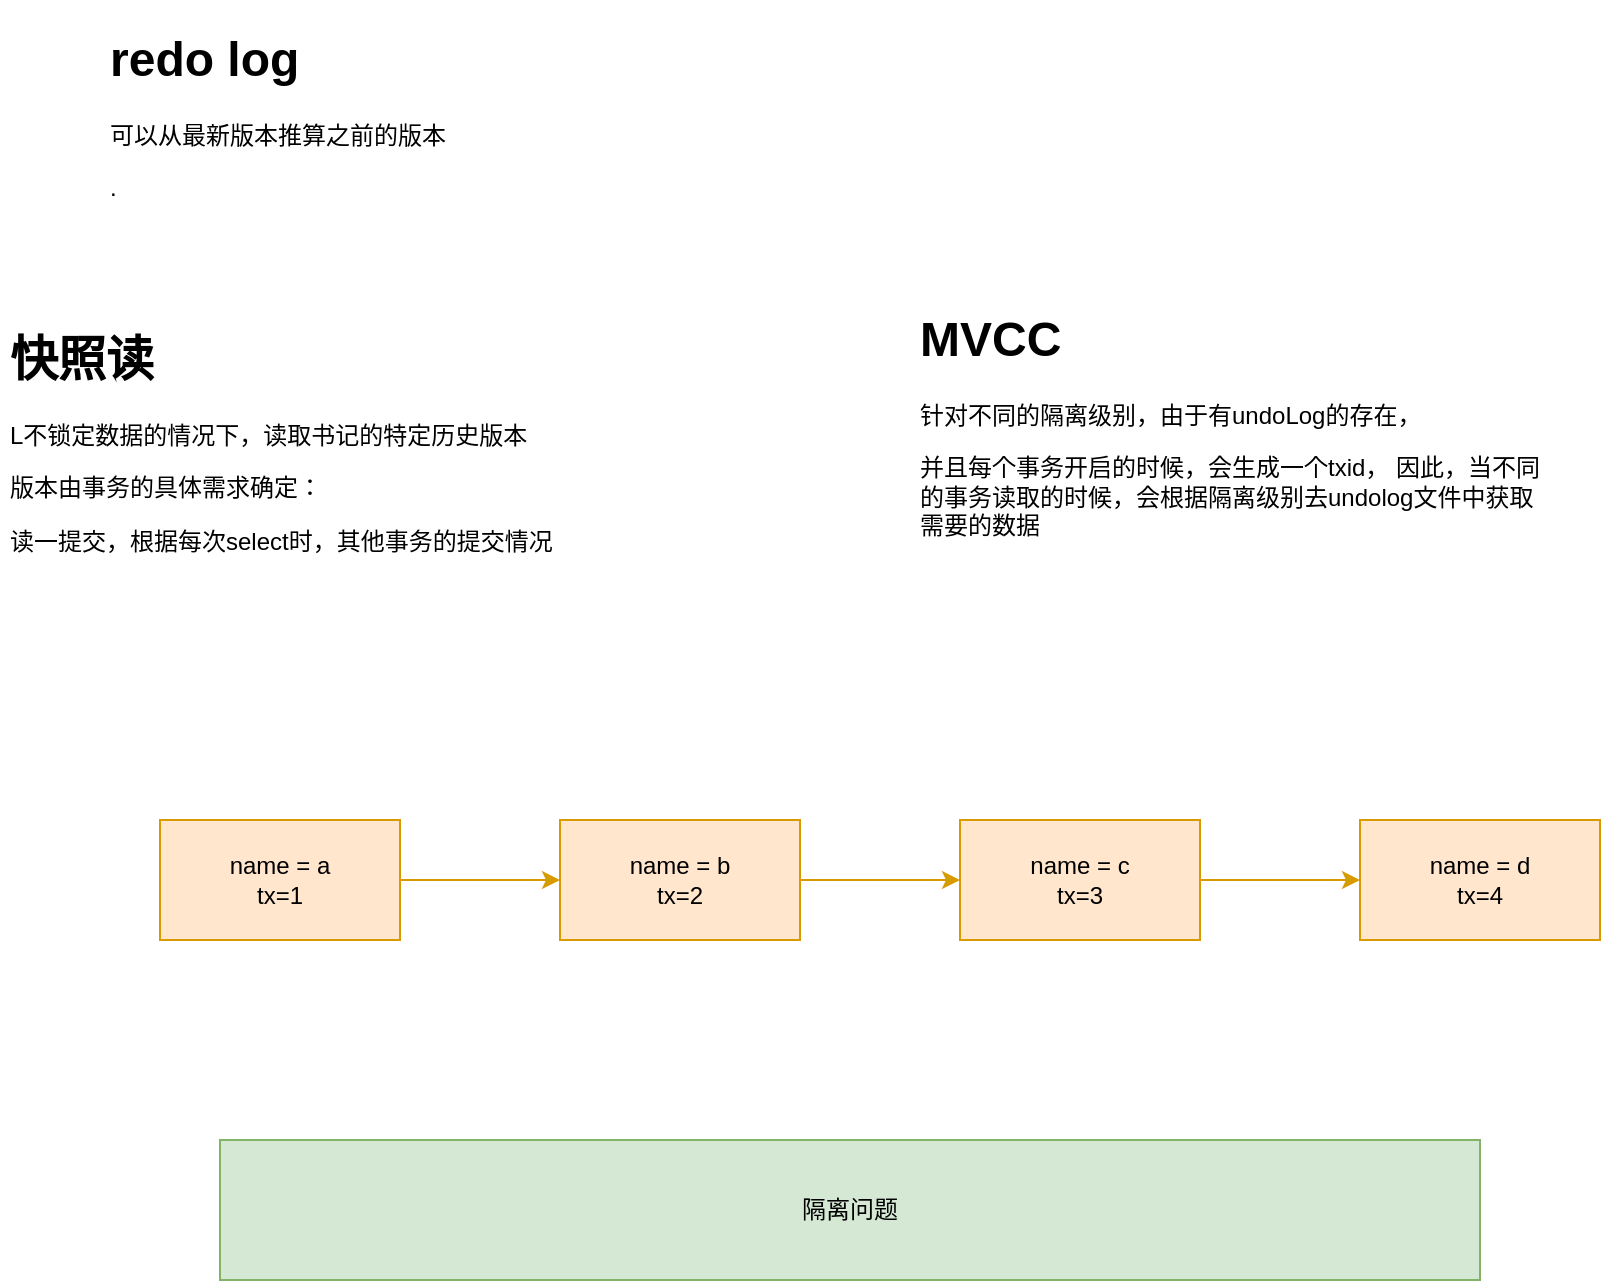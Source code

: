 <mxfile version="23.1.6" type="github">
  <diagram name="Page-1" id="2rnLcx_xgWCIBUnER_U7">
    <mxGraphModel dx="1362" dy="749" grid="1" gridSize="10" guides="1" tooltips="1" connect="1" arrows="1" fold="1" page="1" pageScale="1" pageWidth="850" pageHeight="1100" math="0" shadow="0">
      <root>
        <mxCell id="0" />
        <mxCell id="1" parent="0" />
        <mxCell id="COu84_jl5_JWKWYQJhoR-2" value="&lt;h1&gt;redo log&lt;br&gt;&lt;/h1&gt;&lt;p&gt;可以从最新版本推算之前的版本&lt;/p&gt;&lt;p&gt;.&lt;/p&gt;" style="text;html=1;spacing=5;spacingTop=-20;whiteSpace=wrap;overflow=hidden;rounded=0;" vertex="1" parent="1">
          <mxGeometry x="70" y="80" width="190" height="120" as="geometry" />
        </mxCell>
        <mxCell id="COu84_jl5_JWKWYQJhoR-3" value="&lt;h1&gt;快照读&lt;/h1&gt;&lt;p&gt;L不锁定数据的情况下，读取书记的特定历史版本&lt;/p&gt;&lt;p&gt;版本由事务的具体需求确定：&lt;/p&gt;&lt;p&gt;读一提交，根据每次select时，其他事务的提交情况&lt;br&gt;&lt;/p&gt;" style="text;html=1;spacing=5;spacingTop=-20;whiteSpace=wrap;overflow=hidden;rounded=0;" vertex="1" parent="1">
          <mxGeometry x="20" y="230" width="350" height="180" as="geometry" />
        </mxCell>
        <mxCell id="COu84_jl5_JWKWYQJhoR-7" value="&lt;h1&gt;MVCC&lt;/h1&gt;&lt;p&gt;针对不同的隔离级别，由于有undoLog的存在，&lt;/p&gt;&lt;p&gt;并且每个事务开启的时候，会生成一个txid， 因此，当不同的事务读取的时候，会根据隔离级别去undolog文件中获取需要的数据&lt;br&gt;&lt;/p&gt;" style="text;html=1;spacing=5;spacingTop=-20;whiteSpace=wrap;overflow=hidden;rounded=0;" vertex="1" parent="1">
          <mxGeometry x="475" y="220" width="325" height="160" as="geometry" />
        </mxCell>
        <mxCell id="COu84_jl5_JWKWYQJhoR-10" value="" style="edgeStyle=orthogonalEdgeStyle;rounded=0;orthogonalLoop=1;jettySize=auto;html=1;fillColor=#ffe6cc;strokeColor=#d79b00;" edge="1" parent="1" source="COu84_jl5_JWKWYQJhoR-8" target="COu84_jl5_JWKWYQJhoR-9">
          <mxGeometry relative="1" as="geometry" />
        </mxCell>
        <mxCell id="COu84_jl5_JWKWYQJhoR-8" value="&lt;div&gt;name = a&lt;/div&gt;&lt;div&gt;tx=1&lt;br&gt;&lt;/div&gt;" style="rounded=0;whiteSpace=wrap;html=1;fillColor=#ffe6cc;strokeColor=#d79b00;" vertex="1" parent="1">
          <mxGeometry x="100" y="480" width="120" height="60" as="geometry" />
        </mxCell>
        <mxCell id="COu84_jl5_JWKWYQJhoR-12" value="" style="edgeStyle=orthogonalEdgeStyle;rounded=0;orthogonalLoop=1;jettySize=auto;html=1;fillColor=#ffe6cc;strokeColor=#d79b00;" edge="1" parent="1" source="COu84_jl5_JWKWYQJhoR-9" target="COu84_jl5_JWKWYQJhoR-11">
          <mxGeometry relative="1" as="geometry" />
        </mxCell>
        <mxCell id="COu84_jl5_JWKWYQJhoR-9" value="&lt;div&gt;name = b&lt;br&gt;&lt;/div&gt;&lt;div&gt;tx=2&lt;/div&gt;" style="rounded=0;whiteSpace=wrap;html=1;fillColor=#ffe6cc;strokeColor=#d79b00;" vertex="1" parent="1">
          <mxGeometry x="300" y="480" width="120" height="60" as="geometry" />
        </mxCell>
        <mxCell id="COu84_jl5_JWKWYQJhoR-14" value="" style="edgeStyle=orthogonalEdgeStyle;rounded=0;orthogonalLoop=1;jettySize=auto;html=1;fillColor=#ffe6cc;strokeColor=#d79b00;" edge="1" parent="1" source="COu84_jl5_JWKWYQJhoR-11" target="COu84_jl5_JWKWYQJhoR-13">
          <mxGeometry relative="1" as="geometry" />
        </mxCell>
        <mxCell id="COu84_jl5_JWKWYQJhoR-11" value="&lt;div&gt;name = c&lt;br&gt;&lt;/div&gt;&lt;div&gt;tx=3&lt;/div&gt;" style="rounded=0;whiteSpace=wrap;html=1;fillColor=#ffe6cc;strokeColor=#d79b00;" vertex="1" parent="1">
          <mxGeometry x="500" y="480" width="120" height="60" as="geometry" />
        </mxCell>
        <mxCell id="COu84_jl5_JWKWYQJhoR-13" value="&lt;div&gt;name = d&lt;br&gt;&lt;/div&gt;&lt;div&gt;tx=4&lt;/div&gt;" style="rounded=0;whiteSpace=wrap;html=1;fillColor=#ffe6cc;strokeColor=#d79b00;" vertex="1" parent="1">
          <mxGeometry x="700" y="480" width="120" height="60" as="geometry" />
        </mxCell>
        <mxCell id="COu84_jl5_JWKWYQJhoR-15" value="隔离问题" style="text;html=1;align=center;verticalAlign=middle;whiteSpace=wrap;rounded=0;fillColor=#d5e8d4;strokeColor=#82b366;" vertex="1" parent="1">
          <mxGeometry x="130" y="640" width="630" height="70" as="geometry" />
        </mxCell>
      </root>
    </mxGraphModel>
  </diagram>
</mxfile>
